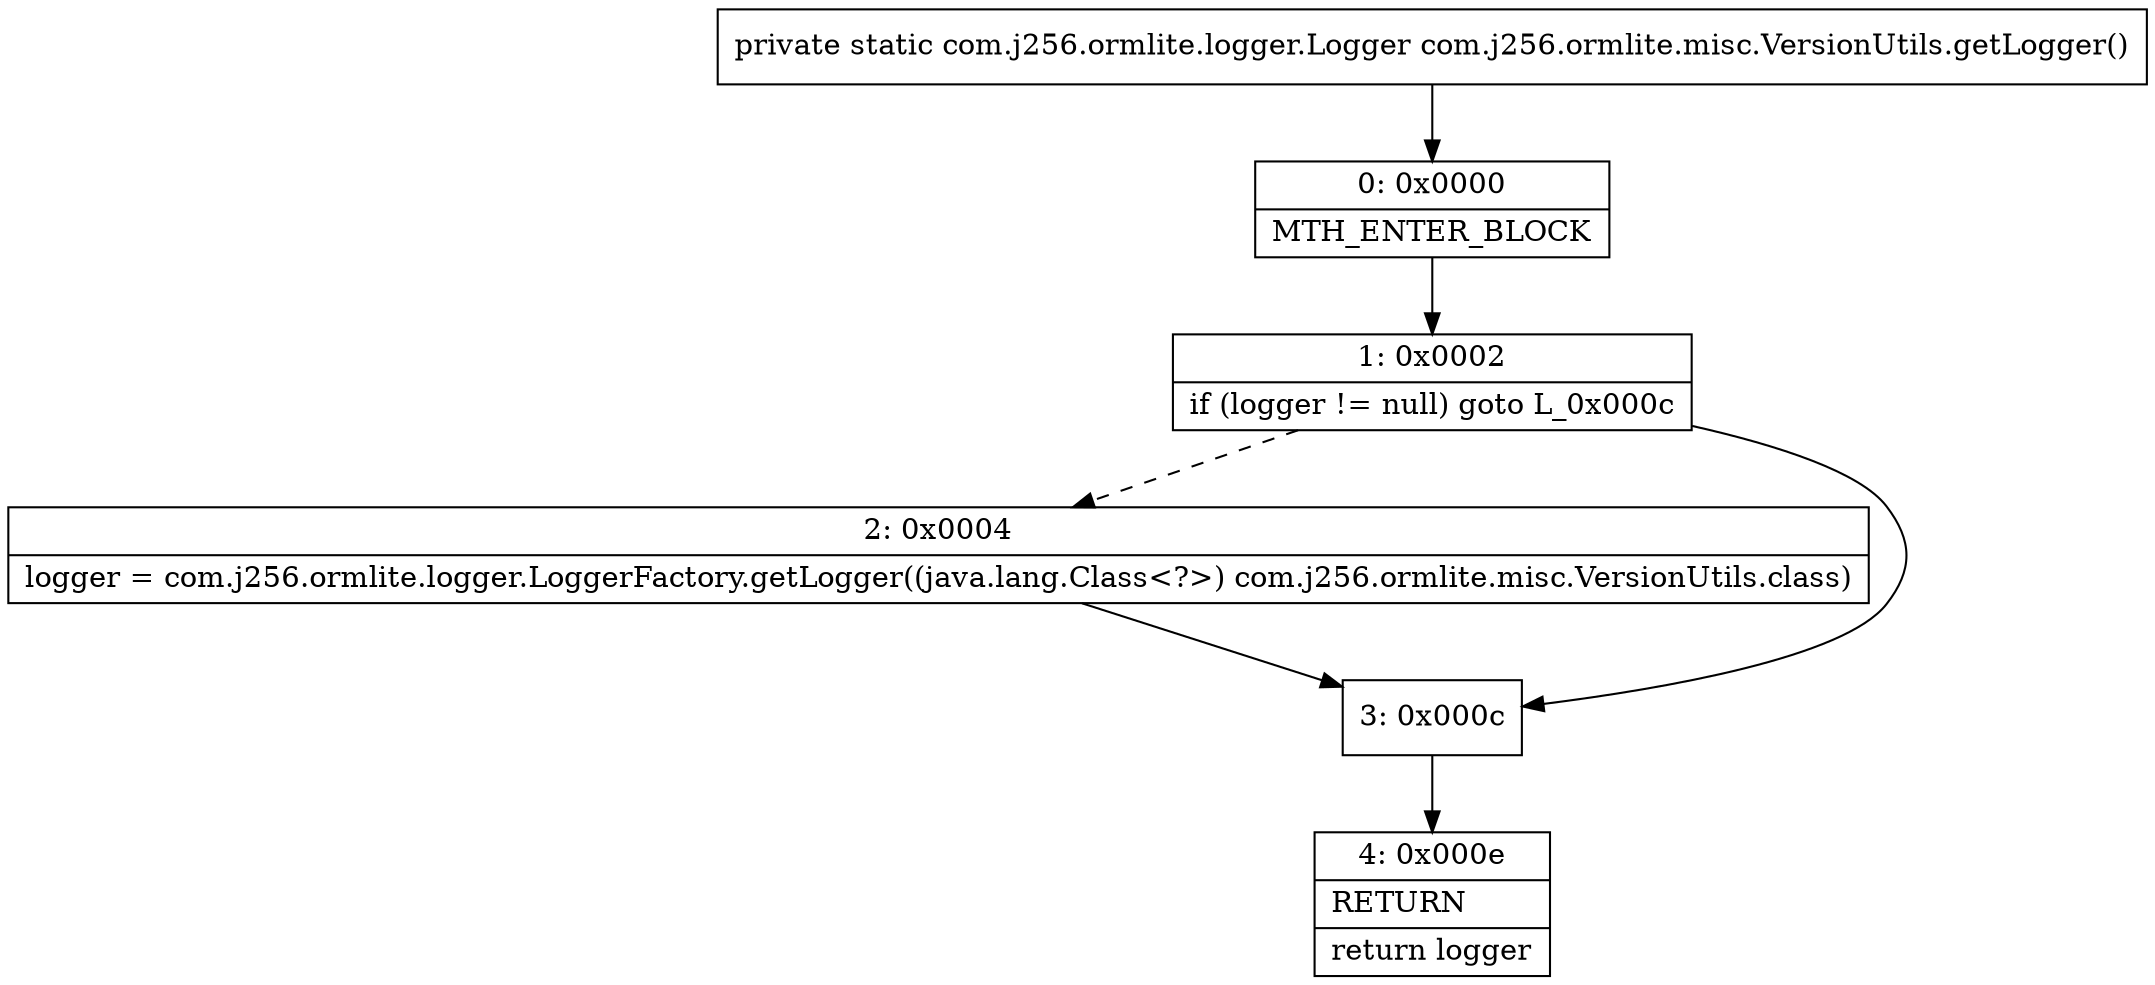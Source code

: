 digraph "CFG forcom.j256.ormlite.misc.VersionUtils.getLogger()Lcom\/j256\/ormlite\/logger\/Logger;" {
Node_0 [shape=record,label="{0\:\ 0x0000|MTH_ENTER_BLOCK\l}"];
Node_1 [shape=record,label="{1\:\ 0x0002|if (logger != null) goto L_0x000c\l}"];
Node_2 [shape=record,label="{2\:\ 0x0004|logger = com.j256.ormlite.logger.LoggerFactory.getLogger((java.lang.Class\<?\>) com.j256.ormlite.misc.VersionUtils.class)\l}"];
Node_3 [shape=record,label="{3\:\ 0x000c}"];
Node_4 [shape=record,label="{4\:\ 0x000e|RETURN\l|return logger\l}"];
MethodNode[shape=record,label="{private static com.j256.ormlite.logger.Logger com.j256.ormlite.misc.VersionUtils.getLogger() }"];
MethodNode -> Node_0;
Node_0 -> Node_1;
Node_1 -> Node_2[style=dashed];
Node_1 -> Node_3;
Node_2 -> Node_3;
Node_3 -> Node_4;
}


